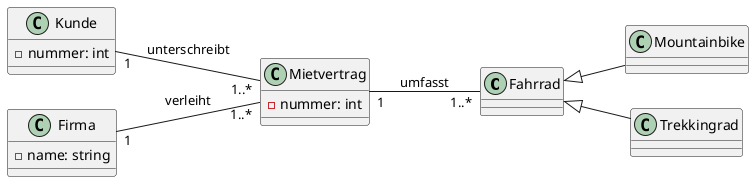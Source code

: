 @startuml
left to right direction

class Fahrrad {
}

class Kunde {
    - nummer: int
}

class Mietvertrag {
    - nummer: int
}

class Firma {
    - name: string
}

class Mountainbike {
}

class Trekkingrad {
}

Fahrrad <|-- Mountainbike
Fahrrad <|-- Trekkingrad

Kunde "1" -- "1..*" Mietvertrag : "unterschreibt"
Mietvertrag "1" -- "1..*" Fahrrad : "umfasst"
Firma "1" -- "1..*" Mietvertrag : "verleiht"

@enduml
